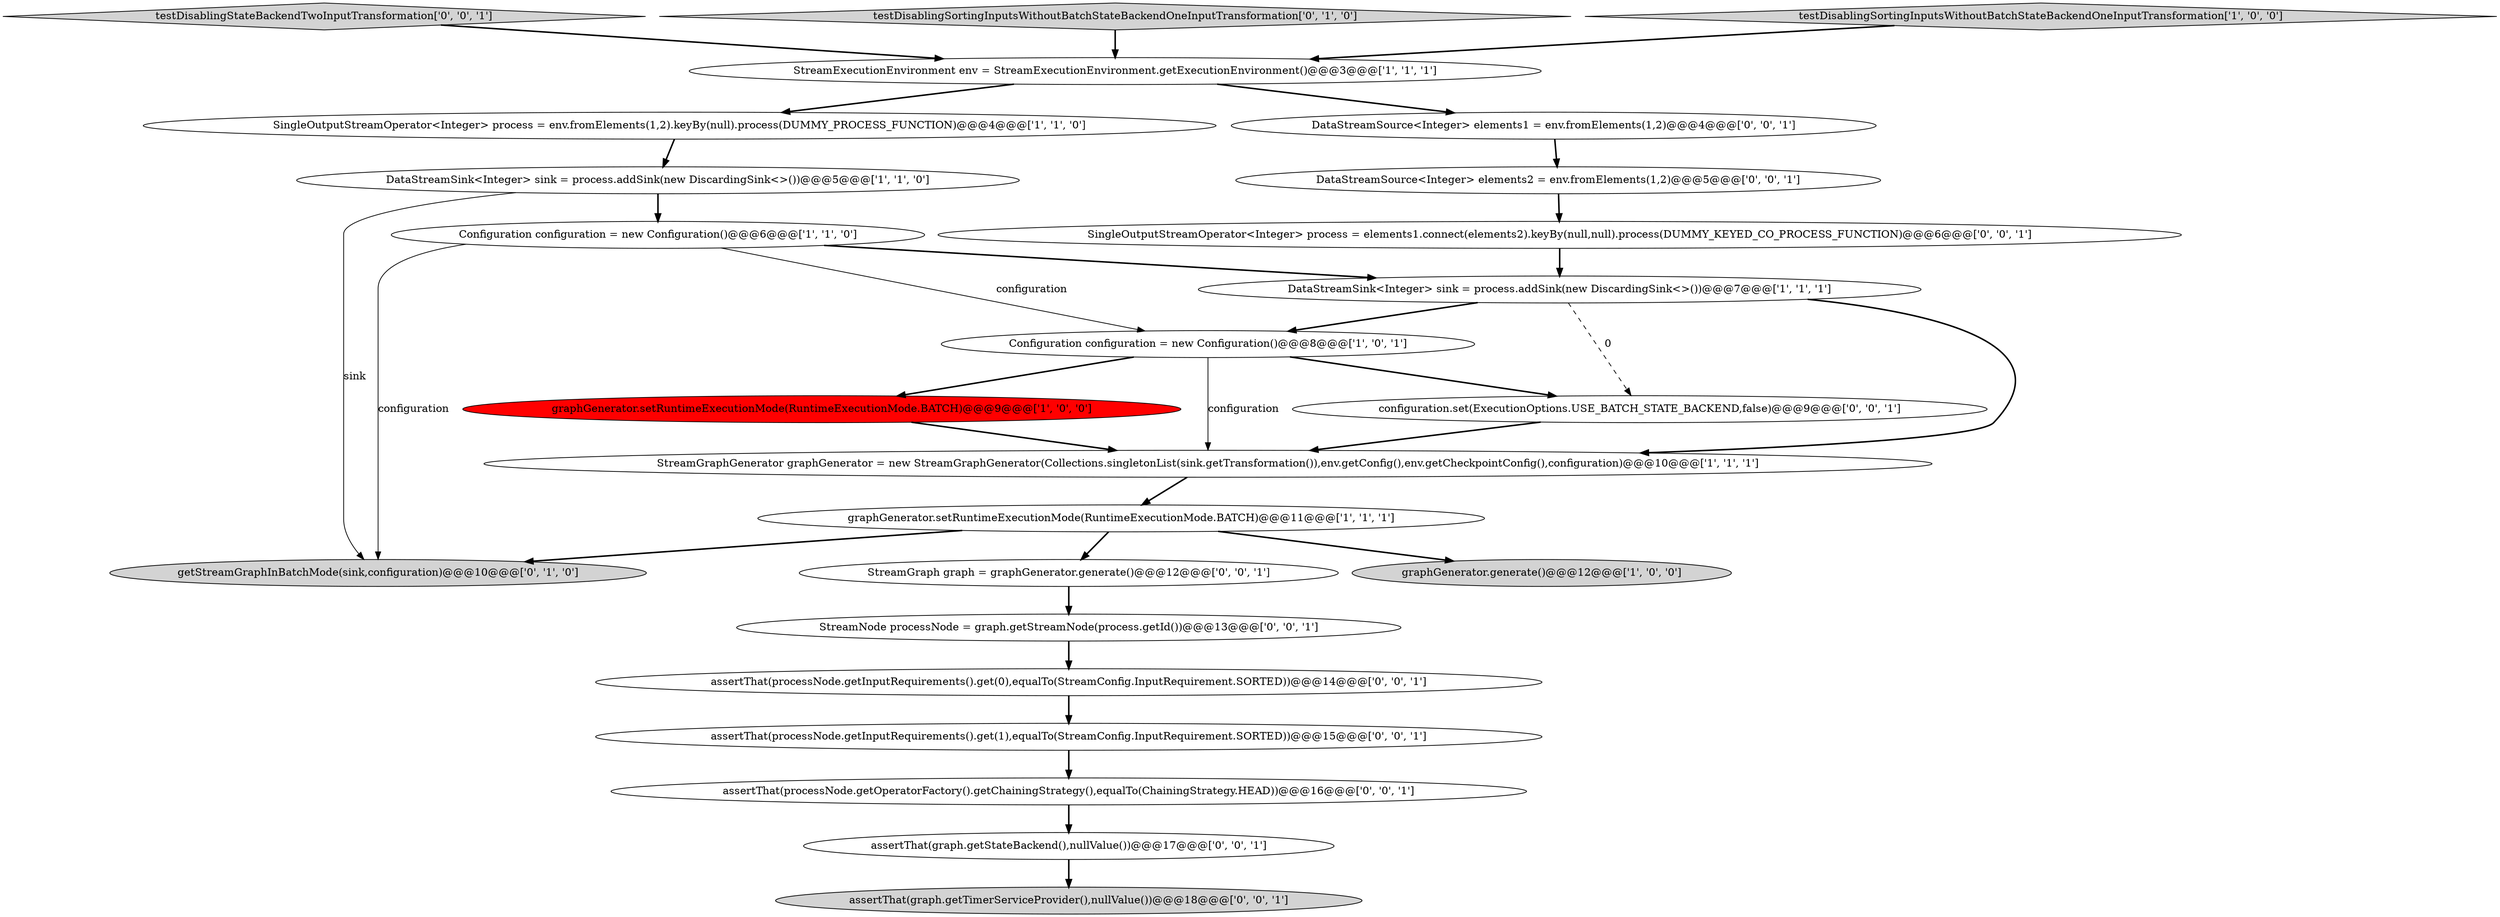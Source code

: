 digraph {
21 [style = filled, label = "configuration.set(ExecutionOptions.USE_BATCH_STATE_BACKEND,false)@@@9@@@['0', '0', '1']", fillcolor = white, shape = ellipse image = "AAA0AAABBB3BBB"];
1 [style = filled, label = "Configuration configuration = new Configuration()@@@6@@@['1', '1', '0']", fillcolor = white, shape = ellipse image = "AAA0AAABBB1BBB"];
23 [style = filled, label = "testDisablingStateBackendTwoInputTransformation['0', '0', '1']", fillcolor = lightgray, shape = diamond image = "AAA0AAABBB3BBB"];
13 [style = filled, label = "assertThat(processNode.getOperatorFactory().getChainingStrategy(),equalTo(ChainingStrategy.HEAD))@@@16@@@['0', '0', '1']", fillcolor = white, shape = ellipse image = "AAA0AAABBB3BBB"];
14 [style = filled, label = "assertThat(graph.getStateBackend(),nullValue())@@@17@@@['0', '0', '1']", fillcolor = white, shape = ellipse image = "AAA0AAABBB3BBB"];
2 [style = filled, label = "DataStreamSink<Integer> sink = process.addSink(new DiscardingSink<>())@@@5@@@['1', '1', '0']", fillcolor = white, shape = ellipse image = "AAA0AAABBB1BBB"];
12 [style = filled, label = "getStreamGraphInBatchMode(sink,configuration)@@@10@@@['0', '1', '0']", fillcolor = lightgray, shape = ellipse image = "AAA0AAABBB2BBB"];
18 [style = filled, label = "StreamNode processNode = graph.getStreamNode(process.getId())@@@13@@@['0', '0', '1']", fillcolor = white, shape = ellipse image = "AAA0AAABBB3BBB"];
7 [style = filled, label = "graphGenerator.generate()@@@12@@@['1', '0', '0']", fillcolor = lightgray, shape = ellipse image = "AAA0AAABBB1BBB"];
11 [style = filled, label = "testDisablingSortingInputsWithoutBatchStateBackendOneInputTransformation['0', '1', '0']", fillcolor = lightgray, shape = diamond image = "AAA0AAABBB2BBB"];
0 [style = filled, label = "StreamExecutionEnvironment env = StreamExecutionEnvironment.getExecutionEnvironment()@@@3@@@['1', '1', '1']", fillcolor = white, shape = ellipse image = "AAA0AAABBB1BBB"];
17 [style = filled, label = "DataStreamSource<Integer> elements1 = env.fromElements(1,2)@@@4@@@['0', '0', '1']", fillcolor = white, shape = ellipse image = "AAA0AAABBB3BBB"];
15 [style = filled, label = "StreamGraph graph = graphGenerator.generate()@@@12@@@['0', '0', '1']", fillcolor = white, shape = ellipse image = "AAA0AAABBB3BBB"];
24 [style = filled, label = "assertThat(processNode.getInputRequirements().get(1),equalTo(StreamConfig.InputRequirement.SORTED))@@@15@@@['0', '0', '1']", fillcolor = white, shape = ellipse image = "AAA0AAABBB3BBB"];
3 [style = filled, label = "StreamGraphGenerator graphGenerator = new StreamGraphGenerator(Collections.singletonList(sink.getTransformation()),env.getConfig(),env.getCheckpointConfig(),configuration)@@@10@@@['1', '1', '1']", fillcolor = white, shape = ellipse image = "AAA0AAABBB1BBB"];
6 [style = filled, label = "DataStreamSink<Integer> sink = process.addSink(new DiscardingSink<>())@@@7@@@['1', '1', '1']", fillcolor = white, shape = ellipse image = "AAA0AAABBB1BBB"];
22 [style = filled, label = "DataStreamSource<Integer> elements2 = env.fromElements(1,2)@@@5@@@['0', '0', '1']", fillcolor = white, shape = ellipse image = "AAA0AAABBB3BBB"];
9 [style = filled, label = "testDisablingSortingInputsWithoutBatchStateBackendOneInputTransformation['1', '0', '0']", fillcolor = lightgray, shape = diamond image = "AAA0AAABBB1BBB"];
4 [style = filled, label = "Configuration configuration = new Configuration()@@@8@@@['1', '0', '1']", fillcolor = white, shape = ellipse image = "AAA0AAABBB1BBB"];
5 [style = filled, label = "graphGenerator.setRuntimeExecutionMode(RuntimeExecutionMode.BATCH)@@@9@@@['1', '0', '0']", fillcolor = red, shape = ellipse image = "AAA1AAABBB1BBB"];
16 [style = filled, label = "assertThat(graph.getTimerServiceProvider(),nullValue())@@@18@@@['0', '0', '1']", fillcolor = lightgray, shape = ellipse image = "AAA0AAABBB3BBB"];
19 [style = filled, label = "assertThat(processNode.getInputRequirements().get(0),equalTo(StreamConfig.InputRequirement.SORTED))@@@14@@@['0', '0', '1']", fillcolor = white, shape = ellipse image = "AAA0AAABBB3BBB"];
8 [style = filled, label = "graphGenerator.setRuntimeExecutionMode(RuntimeExecutionMode.BATCH)@@@11@@@['1', '1', '1']", fillcolor = white, shape = ellipse image = "AAA0AAABBB1BBB"];
20 [style = filled, label = "SingleOutputStreamOperator<Integer> process = elements1.connect(elements2).keyBy(null,null).process(DUMMY_KEYED_CO_PROCESS_FUNCTION)@@@6@@@['0', '0', '1']", fillcolor = white, shape = ellipse image = "AAA0AAABBB3BBB"];
10 [style = filled, label = "SingleOutputStreamOperator<Integer> process = env.fromElements(1,2).keyBy(null).process(DUMMY_PROCESS_FUNCTION)@@@4@@@['1', '1', '0']", fillcolor = white, shape = ellipse image = "AAA0AAABBB1BBB"];
5->3 [style = bold, label=""];
14->16 [style = bold, label=""];
6->3 [style = bold, label=""];
6->21 [style = dashed, label="0"];
8->15 [style = bold, label=""];
9->0 [style = bold, label=""];
1->4 [style = solid, label="configuration"];
1->12 [style = solid, label="configuration"];
2->1 [style = bold, label=""];
0->17 [style = bold, label=""];
18->19 [style = bold, label=""];
4->21 [style = bold, label=""];
4->3 [style = solid, label="configuration"];
20->6 [style = bold, label=""];
17->22 [style = bold, label=""];
23->0 [style = bold, label=""];
15->18 [style = bold, label=""];
8->7 [style = bold, label=""];
19->24 [style = bold, label=""];
6->4 [style = bold, label=""];
0->10 [style = bold, label=""];
11->0 [style = bold, label=""];
1->6 [style = bold, label=""];
22->20 [style = bold, label=""];
3->8 [style = bold, label=""];
10->2 [style = bold, label=""];
2->12 [style = solid, label="sink"];
4->5 [style = bold, label=""];
13->14 [style = bold, label=""];
8->12 [style = bold, label=""];
21->3 [style = bold, label=""];
24->13 [style = bold, label=""];
}
